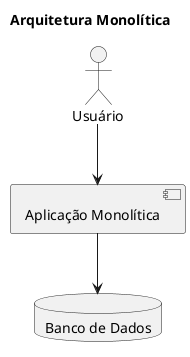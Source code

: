 @startuml
title Arquitetura Monolítica

actor "Usuário" as user
component "Aplicação Monolítica" as app
database "Banco de Dados" as db

user --> app
app --> db
@enduml